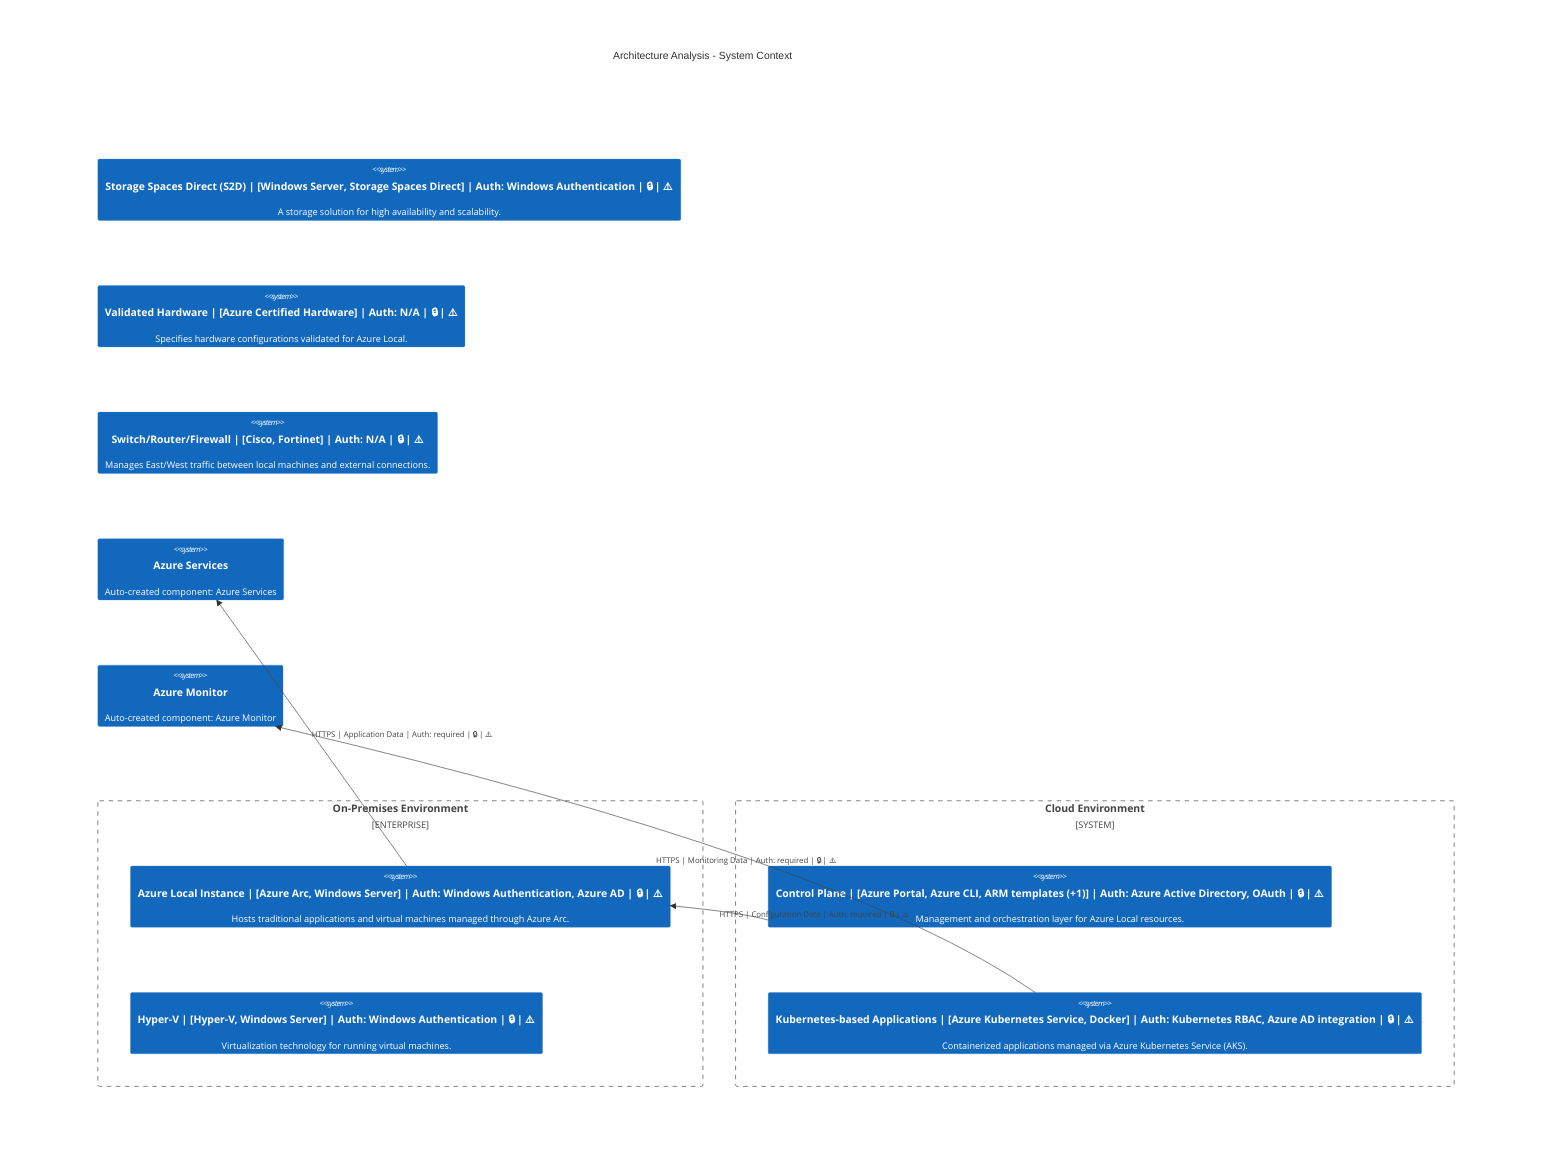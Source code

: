 C4Context
    title Architecture Analysis - System Context
    Enterprise_Boundary(tb_On_Premises_Environment, "On-Premises Environment") {
        System(Azure_Local_Instance, "Azure Local Instance | [Azure Arc, Windows Server] | Auth: Windows Authentication, Azure AD | 🔒 | ⚠️", "Hosts traditional applications and virtual machines managed through Azure Arc.")
        System(Hyper_V, "Hyper-V | [Hyper-V, Windows Server] | Auth: Windows Authentication | 🔒 | ⚠️", "Virtualization technology for running virtual machines.")
    }
    System_Boundary(tb_Cloud_Environment, "Cloud Environment") {
        System(Control_Plane, "Control Plane | [Azure Portal, Azure CLI, ARM templates (+1)] | Auth: Azure Active Directory, OAuth | 🔒 | ⚠️", "Management and orchestration layer for Azure Local resources.")
        System(Kubernetes_based_Applications, "Kubernetes-based Applications | [Azure Kubernetes Service, Docker] | Auth: Kubernetes RBAC, Azure AD integration | 🔒 | ⚠️", "Containerized applications managed via Azure Kubernetes Service (AKS).")
    }
    System(Storage_Spaces_Direct__S2D_, "Storage Spaces Direct (S2D) | [Windows Server, Storage Spaces Direct] | Auth: Windows Authentication | 🔒 | ⚠️", "A storage solution for high availability and scalability.")
    System(Validated_Hardware, "Validated Hardware | [Azure Certified Hardware] | Auth: N/A | 🔒 | ⚠️", "Specifies hardware configurations validated for Azure Local.")
    System(Switch_Router_Firewall, "Switch/Router/Firewall | [Cisco, Fortinet] | Auth: N/A | 🔒 | ⚠️", "Manages East/West traffic between local machines and external connections.")
    System(Azure_Services, "Azure Services", "Auto-created component: Azure Services")
    System(Azure_Monitor, "Azure Monitor", "Auto-created component: Azure Monitor")

    Rel(Azure_Local_Instance, Azure_Services, "HTTPS | Application Data | Auth: required | 🔒 | ⚠️")
    Rel(Kubernetes_based_Applications, Azure_Monitor, "HTTPS | Monitoring Data | Auth: required | 🔒 | ⚠️")
    Rel(Control_Plane, Azure_Local_Instance, "HTTPS | Configuration Data | Auth: required | 🔒 | ⚠️")